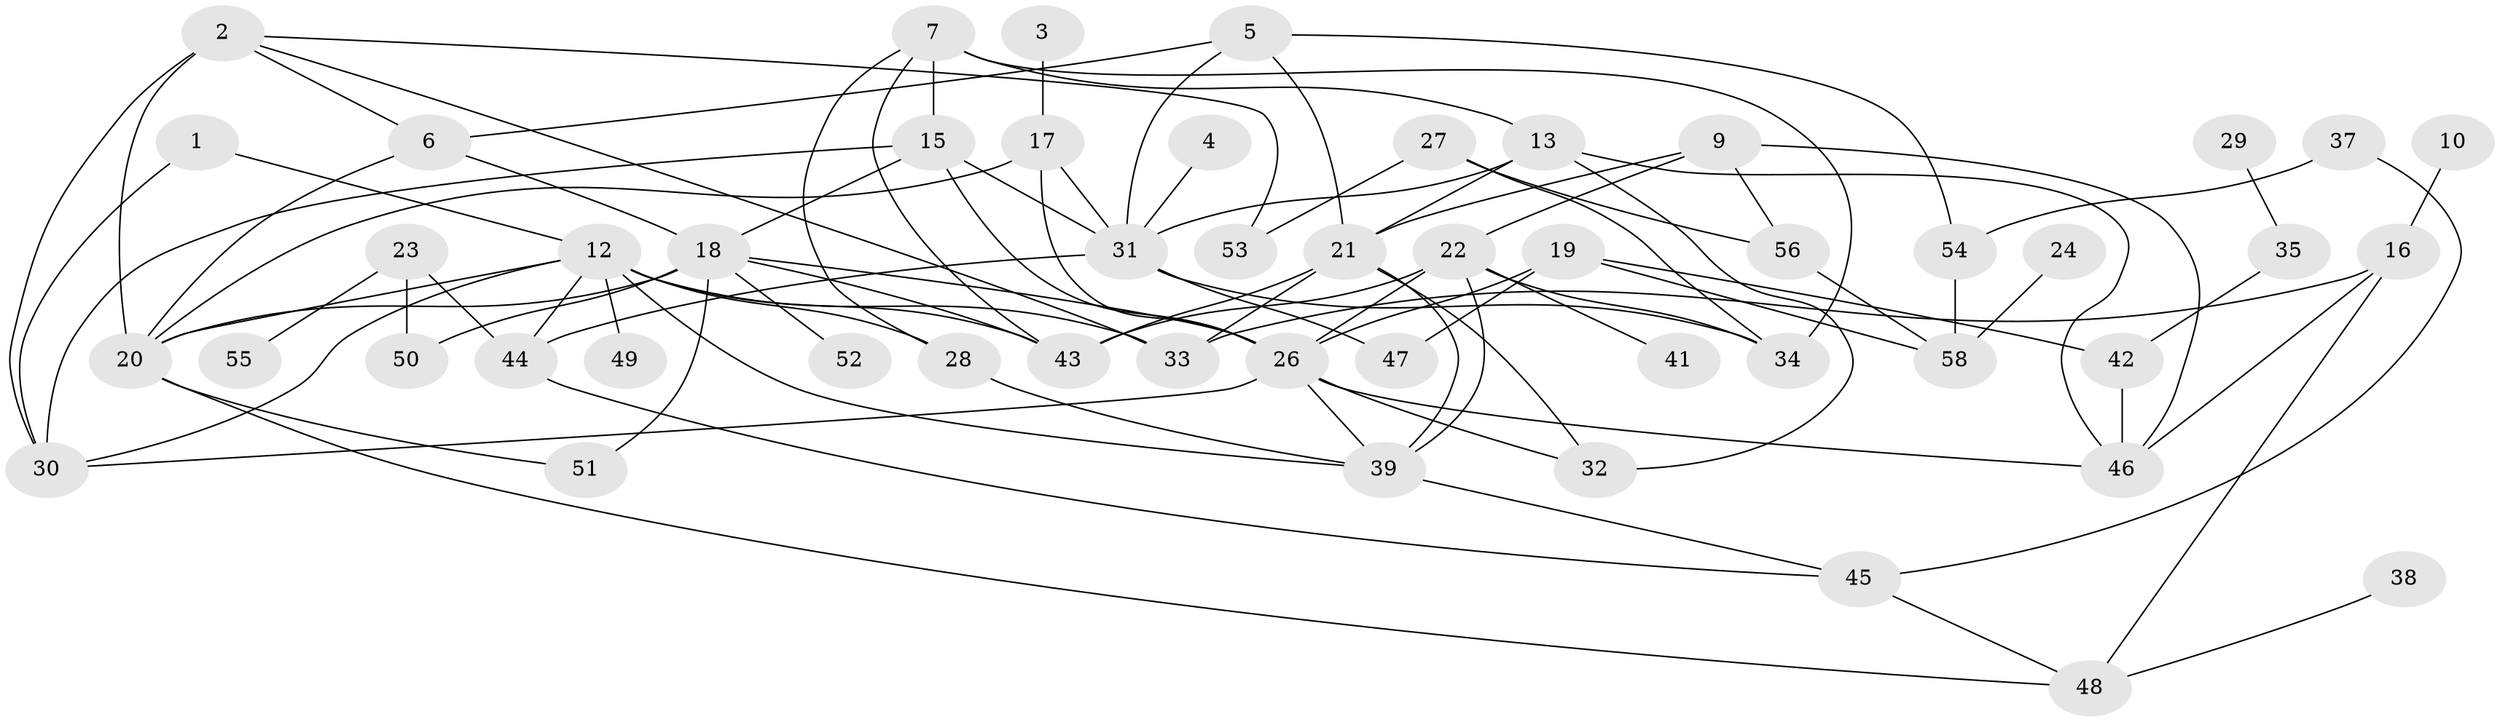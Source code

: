 // original degree distribution, {1: 0.19791666666666666, 6: 0.0625, 4: 0.1875, 0: 0.0625, 2: 0.16666666666666666, 3: 0.19791666666666666, 5: 0.11458333333333333, 7: 0.010416666666666666}
// Generated by graph-tools (version 1.1) at 2025/47/03/04/25 22:47:58]
// undirected, 51 vertices, 94 edges
graph export_dot {
  node [color=gray90,style=filled];
  1;
  2;
  3;
  4;
  5;
  6;
  7;
  9;
  10;
  12;
  13;
  15;
  16;
  17;
  18;
  19;
  20;
  21;
  22;
  23;
  24;
  26;
  27;
  28;
  29;
  30;
  31;
  32;
  33;
  34;
  35;
  37;
  38;
  39;
  41;
  42;
  43;
  44;
  45;
  46;
  47;
  48;
  49;
  50;
  51;
  52;
  53;
  54;
  55;
  56;
  58;
  1 -- 12 [weight=1.0];
  1 -- 30 [weight=1.0];
  2 -- 6 [weight=1.0];
  2 -- 20 [weight=2.0];
  2 -- 30 [weight=1.0];
  2 -- 33 [weight=1.0];
  2 -- 53 [weight=1.0];
  3 -- 17 [weight=1.0];
  4 -- 31 [weight=1.0];
  5 -- 6 [weight=1.0];
  5 -- 21 [weight=1.0];
  5 -- 31 [weight=1.0];
  5 -- 54 [weight=1.0];
  6 -- 18 [weight=1.0];
  6 -- 20 [weight=1.0];
  7 -- 13 [weight=1.0];
  7 -- 15 [weight=1.0];
  7 -- 28 [weight=1.0];
  7 -- 34 [weight=1.0];
  7 -- 43 [weight=1.0];
  9 -- 21 [weight=1.0];
  9 -- 22 [weight=1.0];
  9 -- 46 [weight=1.0];
  9 -- 56 [weight=1.0];
  10 -- 16 [weight=1.0];
  12 -- 20 [weight=1.0];
  12 -- 28 [weight=1.0];
  12 -- 30 [weight=1.0];
  12 -- 33 [weight=1.0];
  12 -- 39 [weight=1.0];
  12 -- 43 [weight=1.0];
  12 -- 44 [weight=1.0];
  12 -- 49 [weight=1.0];
  13 -- 21 [weight=1.0];
  13 -- 31 [weight=1.0];
  13 -- 32 [weight=1.0];
  13 -- 46 [weight=1.0];
  15 -- 18 [weight=1.0];
  15 -- 26 [weight=1.0];
  15 -- 30 [weight=1.0];
  15 -- 31 [weight=1.0];
  16 -- 33 [weight=1.0];
  16 -- 46 [weight=1.0];
  16 -- 48 [weight=1.0];
  17 -- 20 [weight=2.0];
  17 -- 26 [weight=1.0];
  17 -- 31 [weight=1.0];
  18 -- 20 [weight=2.0];
  18 -- 26 [weight=1.0];
  18 -- 43 [weight=1.0];
  18 -- 50 [weight=1.0];
  18 -- 51 [weight=1.0];
  18 -- 52 [weight=1.0];
  19 -- 26 [weight=1.0];
  19 -- 42 [weight=1.0];
  19 -- 47 [weight=1.0];
  19 -- 58 [weight=1.0];
  20 -- 48 [weight=1.0];
  20 -- 51 [weight=1.0];
  21 -- 32 [weight=1.0];
  21 -- 33 [weight=1.0];
  21 -- 39 [weight=1.0];
  21 -- 43 [weight=1.0];
  22 -- 26 [weight=1.0];
  22 -- 34 [weight=1.0];
  22 -- 39 [weight=1.0];
  22 -- 41 [weight=1.0];
  22 -- 43 [weight=1.0];
  23 -- 44 [weight=1.0];
  23 -- 50 [weight=1.0];
  23 -- 55 [weight=1.0];
  24 -- 58 [weight=1.0];
  26 -- 30 [weight=1.0];
  26 -- 32 [weight=1.0];
  26 -- 39 [weight=1.0];
  26 -- 46 [weight=1.0];
  27 -- 34 [weight=1.0];
  27 -- 53 [weight=2.0];
  27 -- 56 [weight=1.0];
  28 -- 39 [weight=1.0];
  29 -- 35 [weight=1.0];
  31 -- 34 [weight=1.0];
  31 -- 44 [weight=1.0];
  31 -- 47 [weight=1.0];
  35 -- 42 [weight=1.0];
  37 -- 45 [weight=1.0];
  37 -- 54 [weight=1.0];
  38 -- 48 [weight=1.0];
  39 -- 45 [weight=1.0];
  42 -- 46 [weight=1.0];
  44 -- 45 [weight=1.0];
  45 -- 48 [weight=1.0];
  54 -- 58 [weight=1.0];
  56 -- 58 [weight=1.0];
}
